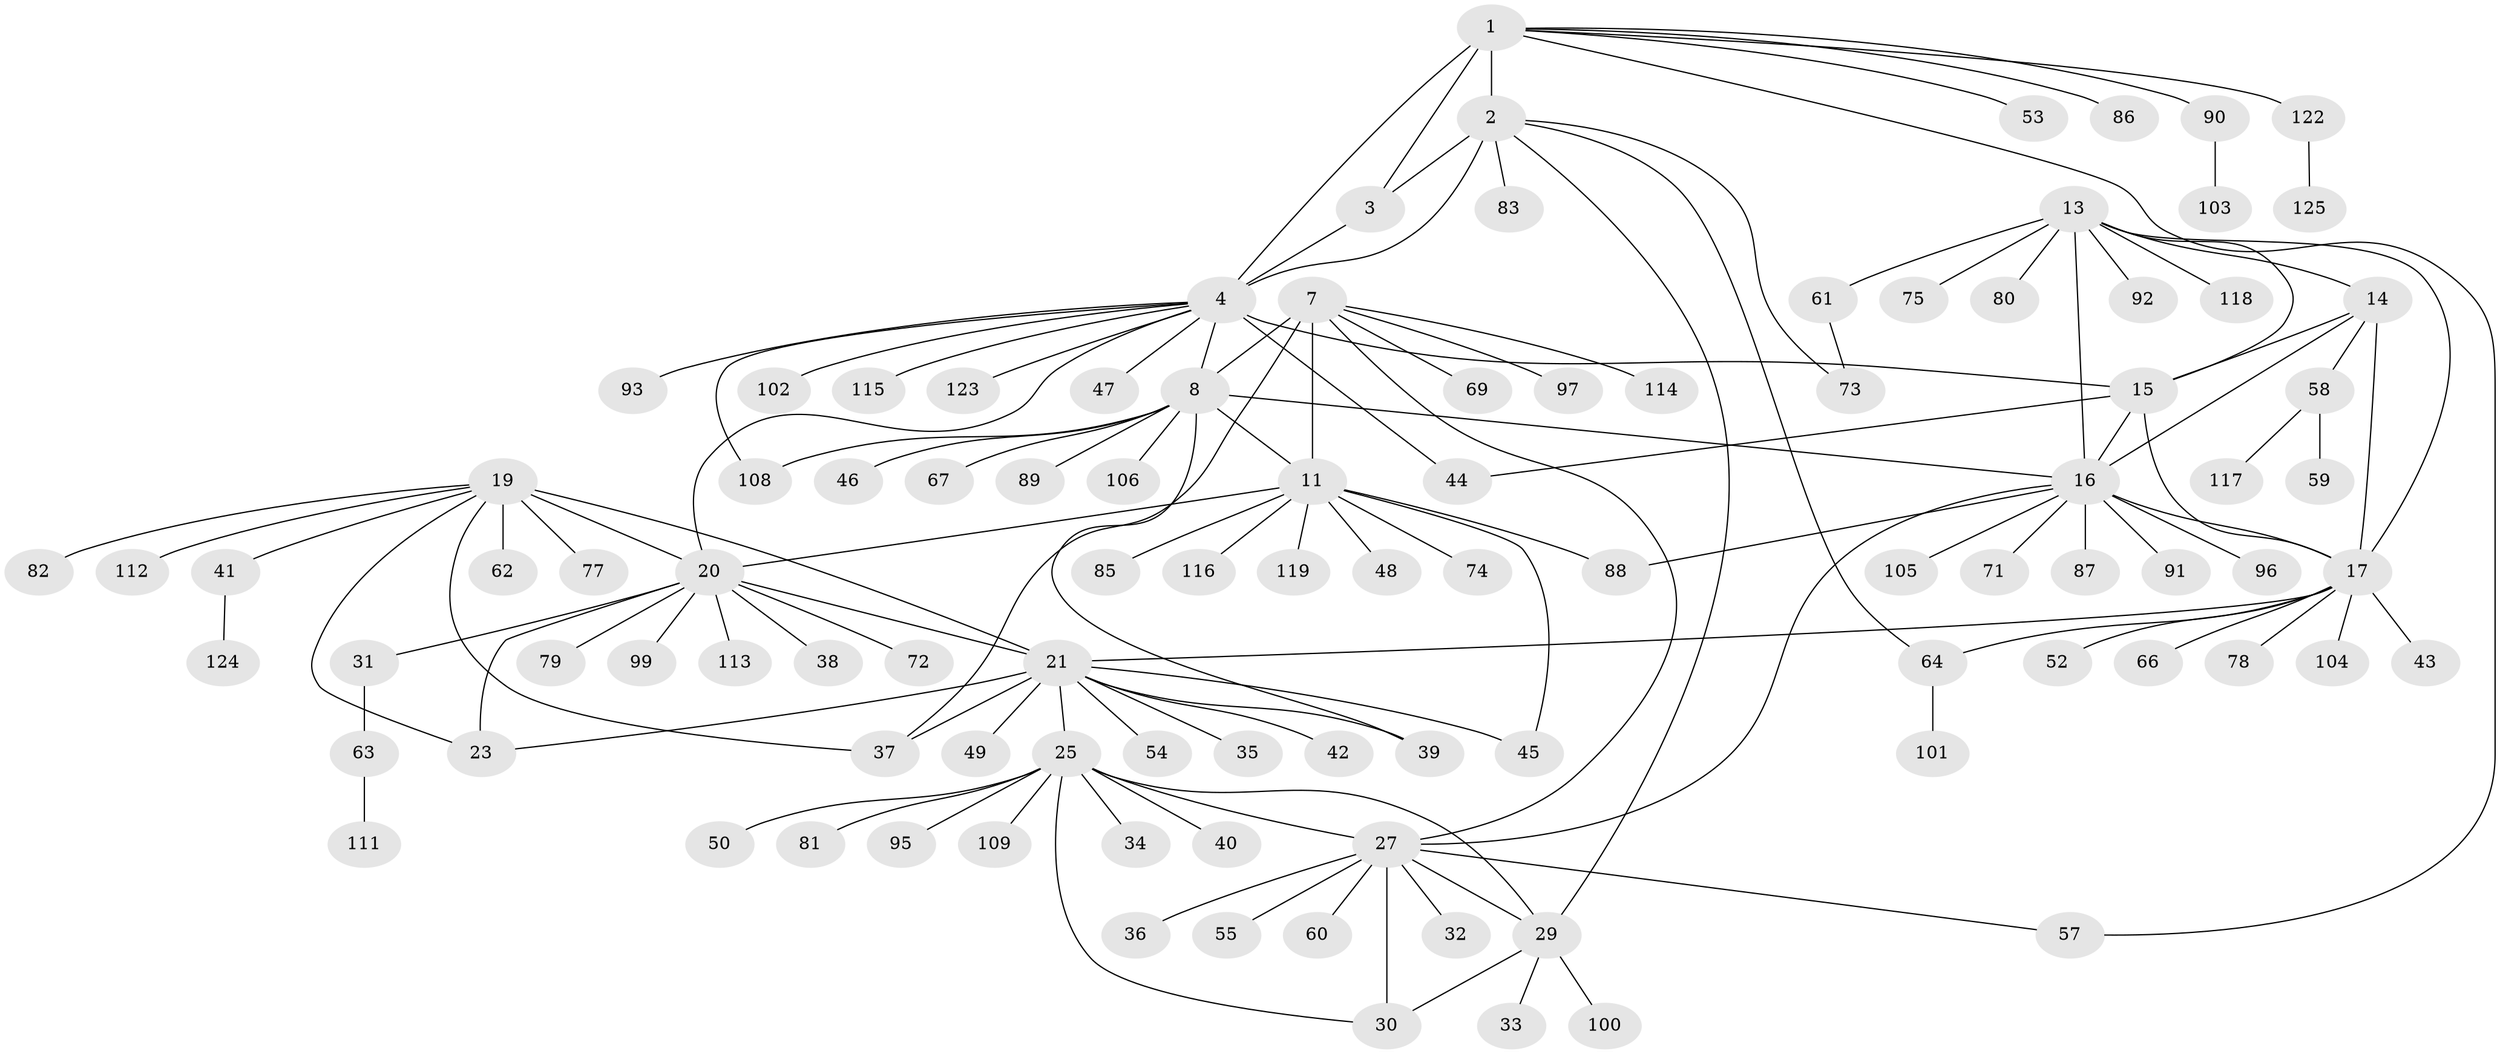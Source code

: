 // Generated by graph-tools (version 1.1) at 2025/24/03/03/25 07:24:16]
// undirected, 102 vertices, 133 edges
graph export_dot {
graph [start="1"]
  node [color=gray90,style=filled];
  1 [super="+5"];
  2 [super="+51"];
  3;
  4 [super="+6"];
  7 [super="+10"];
  8 [super="+9"];
  11 [super="+12"];
  13 [super="+94"];
  14 [super="+98"];
  15 [super="+126"];
  16 [super="+18"];
  17 [super="+65"];
  19 [super="+121"];
  20 [super="+24"];
  21 [super="+22"];
  23;
  25 [super="+26"];
  27 [super="+28"];
  29 [super="+68"];
  30;
  31;
  32;
  33;
  34;
  35;
  36;
  37;
  38;
  39;
  40;
  41;
  42;
  43;
  44;
  45 [super="+84"];
  46;
  47;
  48;
  49;
  50;
  52;
  53 [super="+56"];
  54;
  55;
  57;
  58 [super="+70"];
  59;
  60;
  61;
  62;
  63 [super="+76"];
  64;
  66 [super="+107"];
  67;
  69;
  71 [super="+110"];
  72;
  73;
  74;
  75;
  77;
  78;
  79;
  80 [super="+120"];
  81;
  82;
  83;
  85;
  86;
  87;
  88;
  89;
  90;
  91;
  92;
  93;
  95;
  96;
  97;
  99;
  100;
  101;
  102;
  103;
  104;
  105;
  106;
  108;
  109;
  111;
  112;
  113;
  114;
  115;
  116;
  117;
  118;
  119;
  122;
  123;
  124;
  125;
  1 -- 2 [weight=2];
  1 -- 3 [weight=2];
  1 -- 4 [weight=4];
  1 -- 53;
  1 -- 57;
  1 -- 90;
  1 -- 122;
  1 -- 86;
  2 -- 3;
  2 -- 4 [weight=2];
  2 -- 29;
  2 -- 64;
  2 -- 73;
  2 -- 83;
  3 -- 4 [weight=2];
  4 -- 8;
  4 -- 47;
  4 -- 115;
  4 -- 20;
  4 -- 102;
  4 -- 108;
  4 -- 44;
  4 -- 15;
  4 -- 123;
  4 -- 93;
  7 -- 8 [weight=4];
  7 -- 11 [weight=4];
  7 -- 37;
  7 -- 97;
  7 -- 69;
  7 -- 114;
  7 -- 27;
  8 -- 11 [weight=4];
  8 -- 39;
  8 -- 46;
  8 -- 67;
  8 -- 108;
  8 -- 89;
  8 -- 106;
  8 -- 16;
  11 -- 85;
  11 -- 119;
  11 -- 74;
  11 -- 45;
  11 -- 48;
  11 -- 116;
  11 -- 88;
  11 -- 20;
  13 -- 14;
  13 -- 15;
  13 -- 16 [weight=2];
  13 -- 17;
  13 -- 61;
  13 -- 75;
  13 -- 80;
  13 -- 92;
  13 -- 118;
  14 -- 15;
  14 -- 16 [weight=2];
  14 -- 17;
  14 -- 58;
  15 -- 16 [weight=2];
  15 -- 17;
  15 -- 44;
  16 -- 17 [weight=2];
  16 -- 71;
  16 -- 87;
  16 -- 88;
  16 -- 91;
  16 -- 96;
  16 -- 105;
  16 -- 27;
  17 -- 43;
  17 -- 52;
  17 -- 66;
  17 -- 78;
  17 -- 104;
  17 -- 21;
  17 -- 64;
  19 -- 20 [weight=2];
  19 -- 21 [weight=2];
  19 -- 23;
  19 -- 41;
  19 -- 62;
  19 -- 77;
  19 -- 82;
  19 -- 112;
  19 -- 37;
  20 -- 21 [weight=4];
  20 -- 23 [weight=2];
  20 -- 72;
  20 -- 99;
  20 -- 38;
  20 -- 79;
  20 -- 113;
  20 -- 31;
  21 -- 23 [weight=2];
  21 -- 37;
  21 -- 39;
  21 -- 42;
  21 -- 54;
  21 -- 49;
  21 -- 35;
  21 -- 25;
  21 -- 45;
  25 -- 27 [weight=4];
  25 -- 29 [weight=2];
  25 -- 30 [weight=2];
  25 -- 34;
  25 -- 109;
  25 -- 40;
  25 -- 81;
  25 -- 50;
  25 -- 95;
  27 -- 29 [weight=2];
  27 -- 30 [weight=2];
  27 -- 36;
  27 -- 57;
  27 -- 60;
  27 -- 32;
  27 -- 55;
  29 -- 30;
  29 -- 33;
  29 -- 100;
  31 -- 63;
  41 -- 124;
  58 -- 59;
  58 -- 117;
  61 -- 73;
  63 -- 111;
  64 -- 101;
  90 -- 103;
  122 -- 125;
}

